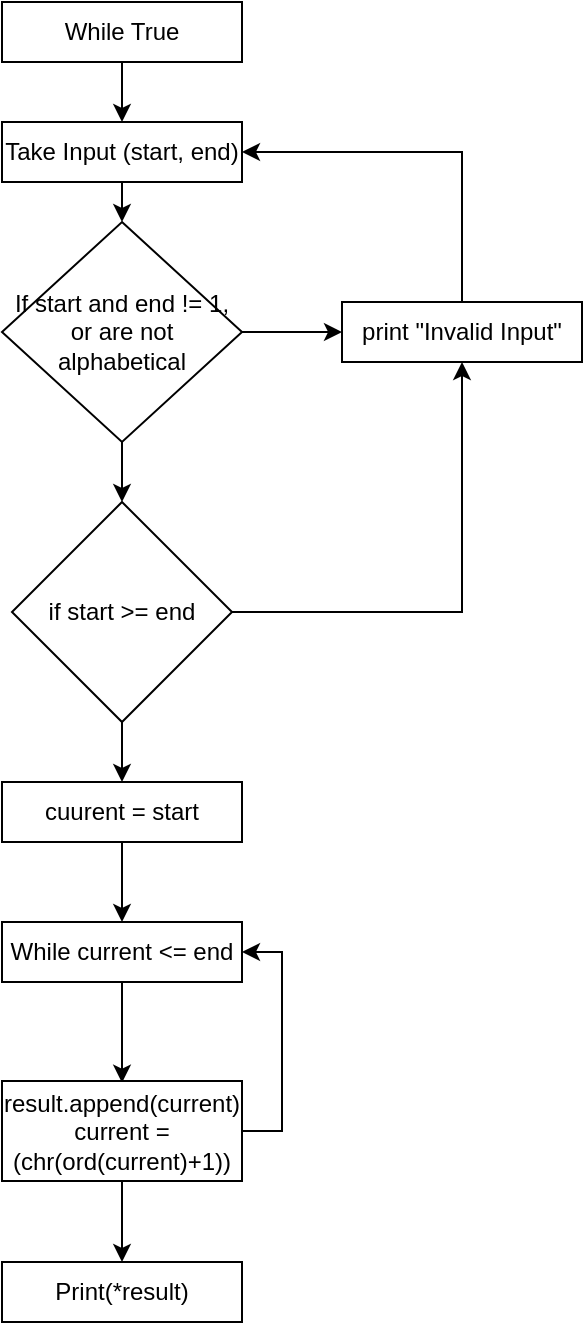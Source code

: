<mxfile version="12.2.4" pages="1"><diagram id="j3YAikx3CqR75sdng-3k" name="Page-1"><mxGraphModel dx="1122" dy="536" grid="1" gridSize="10" guides="1" tooltips="1" connect="1" arrows="1" fold="1" page="1" pageScale="1" pageWidth="850" pageHeight="1100" math="0" shadow="0"><root><mxCell id="0"/><mxCell id="1" parent="0"/><mxCell id="2" value="Print(*result)" style="rounded=0;whiteSpace=wrap;html=1;" parent="1" vertex="1"><mxGeometry x="270" y="640" width="120" height="30" as="geometry"/></mxCell><mxCell id="16" style="edgeStyle=orthogonalEdgeStyle;rounded=0;orthogonalLoop=1;jettySize=auto;html=1;exitX=0.5;exitY=1;exitDx=0;exitDy=0;entryX=0.5;entryY=0;entryDx=0;entryDy=0;" parent="1" source="3" target="7" edge="1"><mxGeometry relative="1" as="geometry"/></mxCell><mxCell id="21" style="edgeStyle=orthogonalEdgeStyle;rounded=0;orthogonalLoop=1;jettySize=auto;html=1;exitX=1;exitY=0.5;exitDx=0;exitDy=0;entryX=0;entryY=0.5;entryDx=0;entryDy=0;" parent="1" source="3" target="6" edge="1"><mxGeometry relative="1" as="geometry"/></mxCell><mxCell id="3" value="If start and end != 1, or are not alphabetical" style="rhombus;whiteSpace=wrap;html=1;" parent="1" vertex="1"><mxGeometry x="270" y="120" width="120" height="110" as="geometry"/></mxCell><mxCell id="15" style="edgeStyle=orthogonalEdgeStyle;rounded=0;orthogonalLoop=1;jettySize=auto;html=1;exitX=0.5;exitY=1;exitDx=0;exitDy=0;entryX=0.5;entryY=0;entryDx=0;entryDy=0;" parent="1" source="4" target="3" edge="1"><mxGeometry relative="1" as="geometry"/></mxCell><mxCell id="4" value="Take Input (start, end)" style="rounded=0;whiteSpace=wrap;html=1;" parent="1" vertex="1"><mxGeometry x="270" y="70" width="120" height="30" as="geometry"/></mxCell><mxCell id="23" style="edgeStyle=orthogonalEdgeStyle;rounded=0;orthogonalLoop=1;jettySize=auto;html=1;exitX=0.5;exitY=0;exitDx=0;exitDy=0;entryX=1;entryY=0.5;entryDx=0;entryDy=0;" parent="1" source="6" target="4" edge="1"><mxGeometry relative="1" as="geometry"/></mxCell><mxCell id="6" value="print &quot;Invalid Input&quot;" style="rounded=0;whiteSpace=wrap;html=1;" parent="1" vertex="1"><mxGeometry x="440" y="160" width="120" height="30" as="geometry"/></mxCell><mxCell id="17" style="edgeStyle=orthogonalEdgeStyle;rounded=0;orthogonalLoop=1;jettySize=auto;html=1;exitX=0.5;exitY=1;exitDx=0;exitDy=0;entryX=0.5;entryY=0;entryDx=0;entryDy=0;" parent="1" source="7" target="9" edge="1"><mxGeometry relative="1" as="geometry"/></mxCell><mxCell id="24" style="edgeStyle=orthogonalEdgeStyle;rounded=0;orthogonalLoop=1;jettySize=auto;html=1;exitX=1;exitY=0.5;exitDx=0;exitDy=0;entryX=0.5;entryY=1;entryDx=0;entryDy=0;" parent="1" source="7" target="6" edge="1"><mxGeometry relative="1" as="geometry"/></mxCell><mxCell id="7" value="if start &amp;gt;= end" style="rhombus;whiteSpace=wrap;html=1;" parent="1" vertex="1"><mxGeometry x="275" y="260" width="110" height="110" as="geometry"/></mxCell><mxCell id="18" style="edgeStyle=orthogonalEdgeStyle;rounded=0;orthogonalLoop=1;jettySize=auto;html=1;exitX=0.5;exitY=1;exitDx=0;exitDy=0;" parent="1" source="9" target="10" edge="1"><mxGeometry relative="1" as="geometry"/></mxCell><mxCell id="9" value="cuurent = start" style="rounded=0;whiteSpace=wrap;html=1;" parent="1" vertex="1"><mxGeometry x="270" y="400" width="120" height="30" as="geometry"/></mxCell><mxCell id="19" style="edgeStyle=orthogonalEdgeStyle;rounded=0;orthogonalLoop=1;jettySize=auto;html=1;exitX=0.5;exitY=1;exitDx=0;exitDy=0;entryX=0.5;entryY=0;entryDx=0;entryDy=0;" parent="1" source="10" edge="1"><mxGeometry relative="1" as="geometry"><mxPoint x="330" y="550.333" as="targetPoint"/></mxGeometry></mxCell><mxCell id="10" value="While current &amp;lt;= end" style="rounded=0;whiteSpace=wrap;html=1;" parent="1" vertex="1"><mxGeometry x="270" y="470" width="120" height="30" as="geometry"/></mxCell><mxCell id="14" style="edgeStyle=orthogonalEdgeStyle;rounded=0;orthogonalLoop=1;jettySize=auto;html=1;exitX=0.5;exitY=1;exitDx=0;exitDy=0;entryX=0.5;entryY=0;entryDx=0;entryDy=0;" parent="1" source="13" target="4" edge="1"><mxGeometry relative="1" as="geometry"/></mxCell><mxCell id="13" value="While True" style="rounded=0;whiteSpace=wrap;html=1;" parent="1" vertex="1"><mxGeometry x="270" y="10" width="120" height="30" as="geometry"/></mxCell><mxCell id="26" style="edgeStyle=orthogonalEdgeStyle;rounded=0;orthogonalLoop=1;jettySize=auto;html=1;exitX=0.5;exitY=1;exitDx=0;exitDy=0;" parent="1" source="25" target="2" edge="1"><mxGeometry relative="1" as="geometry"/></mxCell><mxCell id="27" style="edgeStyle=orthogonalEdgeStyle;rounded=0;orthogonalLoop=1;jettySize=auto;html=1;exitX=1;exitY=0.5;exitDx=0;exitDy=0;entryX=1;entryY=0.5;entryDx=0;entryDy=0;" parent="1" source="25" target="10" edge="1"><mxGeometry relative="1" as="geometry"/></mxCell><mxCell id="25" value="result.append(current)&lt;br&gt;current = (chr(ord(current)+1))" style="rounded=0;whiteSpace=wrap;html=1;" parent="1" vertex="1"><mxGeometry x="270" y="549.5" width="120" height="50" as="geometry"/></mxCell></root></mxGraphModel></diagram></mxfile>